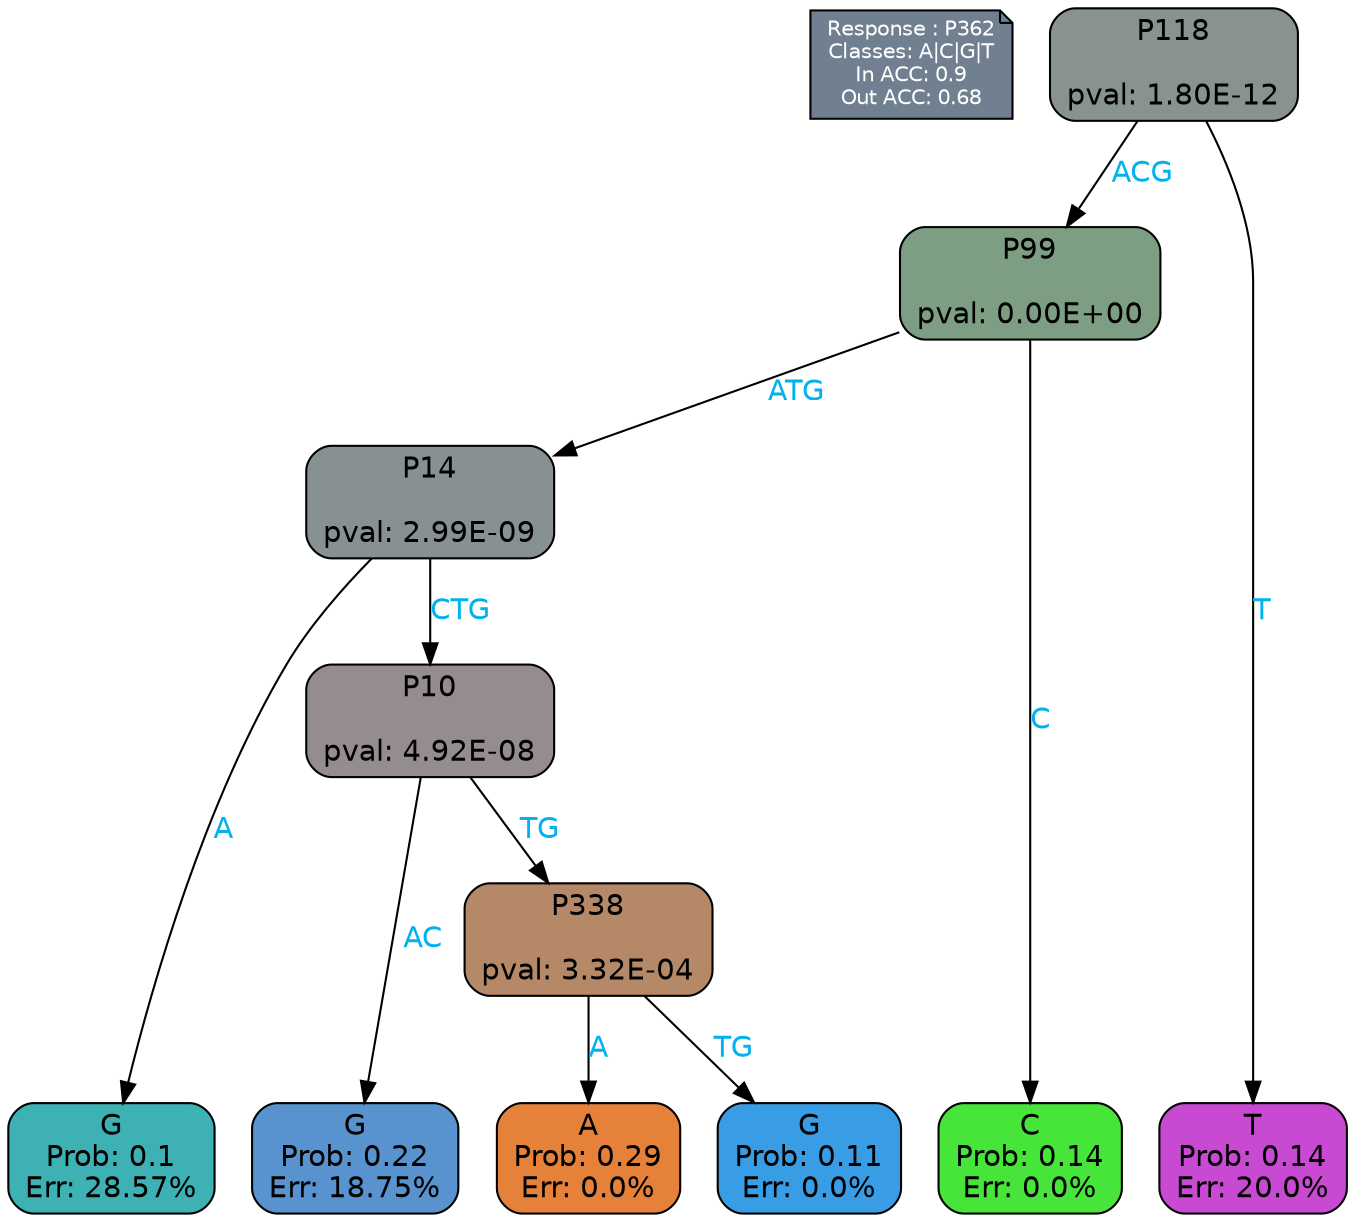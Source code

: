 digraph Tree {
node [shape=box, style="filled, rounded", color="black", fontname=helvetica] ;
graph [ranksep=equally, splines=polylines, bgcolor=transparent, dpi=600] ;
edge [fontname=helvetica] ;
LEGEND [label="Response : P362
Classes: A|C|G|T
In ACC: 0.9
Out ACC: 0.68
",shape=note,align=left,style=filled,fillcolor="slategray",fontcolor="white",fontsize=10];1 [label="P118

pval: 1.80E-12", fillcolor="#88938f"] ;
2 [label="P99

pval: 0.00E+00", fillcolor="#7e9e83"] ;
3 [label="P14

pval: 2.99E-09", fillcolor="#889192"] ;
4 [label="G
Prob: 0.1
Err: 28.57%", fillcolor="#3db1b3"] ;
5 [label="P10

pval: 4.92E-08", fillcolor="#948c8d"] ;
6 [label="G
Prob: 0.22
Err: 18.75%", fillcolor="#5893cf"] ;
7 [label="P338

pval: 3.32E-04", fillcolor="#b58868"] ;
8 [label="A
Prob: 0.29
Err: 0.0%", fillcolor="#e58139"] ;
9 [label="G
Prob: 0.11
Err: 0.0%", fillcolor="#399de5"] ;
10 [label="C
Prob: 0.14
Err: 0.0%", fillcolor="#47e539"] ;
11 [label="T
Prob: 0.14
Err: 20.0%", fillcolor="#c84ad3"] ;
1 -> 2 [label="ACG",fontcolor=deepskyblue2] ;
1 -> 11 [label="T",fontcolor=deepskyblue2] ;
2 -> 10 [label="C",fontcolor=deepskyblue2] ;
2 -> 3 [label="ATG",fontcolor=deepskyblue2] ;
3 -> 4 [label="A",fontcolor=deepskyblue2] ;
3 -> 5 [label="CTG",fontcolor=deepskyblue2] ;
5 -> 6 [label="AC",fontcolor=deepskyblue2] ;
5 -> 7 [label="TG",fontcolor=deepskyblue2] ;
7 -> 8 [label="A",fontcolor=deepskyblue2] ;
7 -> 9 [label="TG",fontcolor=deepskyblue2] ;
{rank = same; 4;6;8;9;10;11;}{rank = same; LEGEND;1;}}